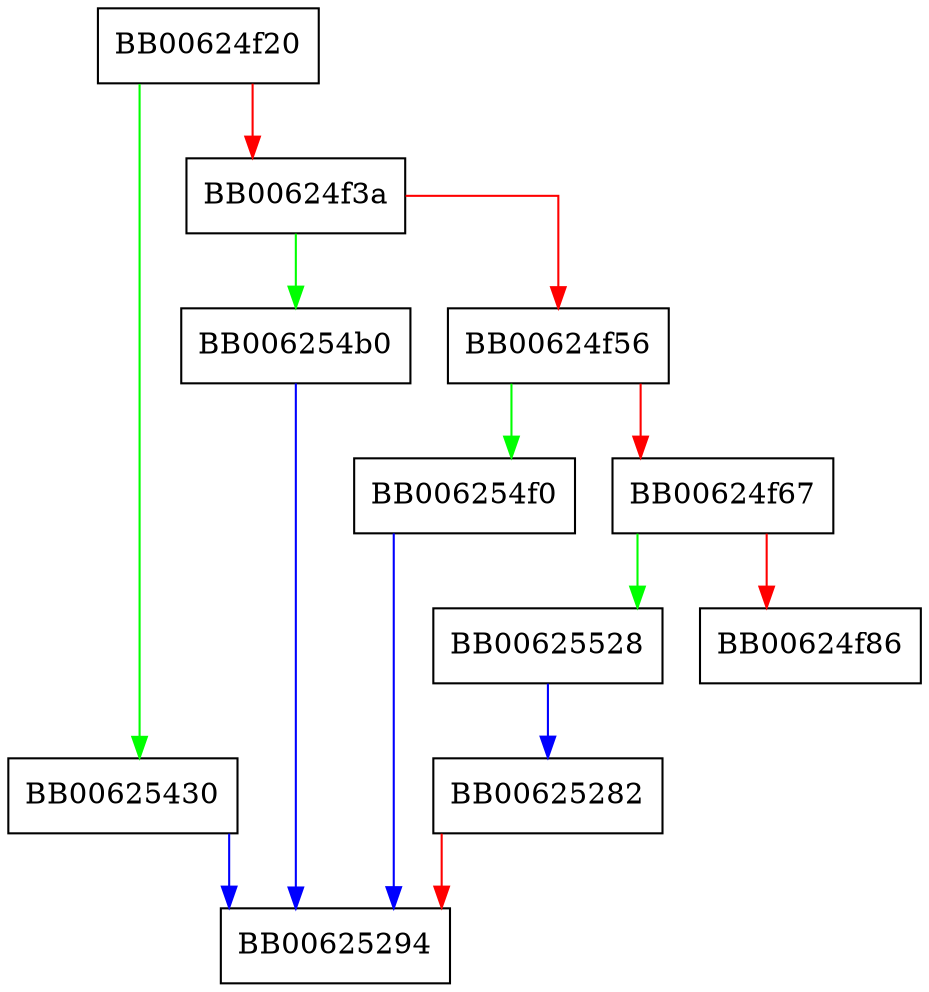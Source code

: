 digraph PKCS7_dataFinal {
  node [shape="box"];
  graph [splines=ortho];
  BB00624f20 -> BB00625430 [color="green"];
  BB00624f20 -> BB00624f3a [color="red"];
  BB00624f3a -> BB006254b0 [color="green"];
  BB00624f3a -> BB00624f56 [color="red"];
  BB00624f56 -> BB006254f0 [color="green"];
  BB00624f56 -> BB00624f67 [color="red"];
  BB00624f67 -> BB00625528 [color="green"];
  BB00624f67 -> BB00624f86 [color="red"];
  BB00625282 -> BB00625294 [color="red"];
  BB00625430 -> BB00625294 [color="blue"];
  BB006254b0 -> BB00625294 [color="blue"];
  BB006254f0 -> BB00625294 [color="blue"];
  BB00625528 -> BB00625282 [color="blue"];
}
